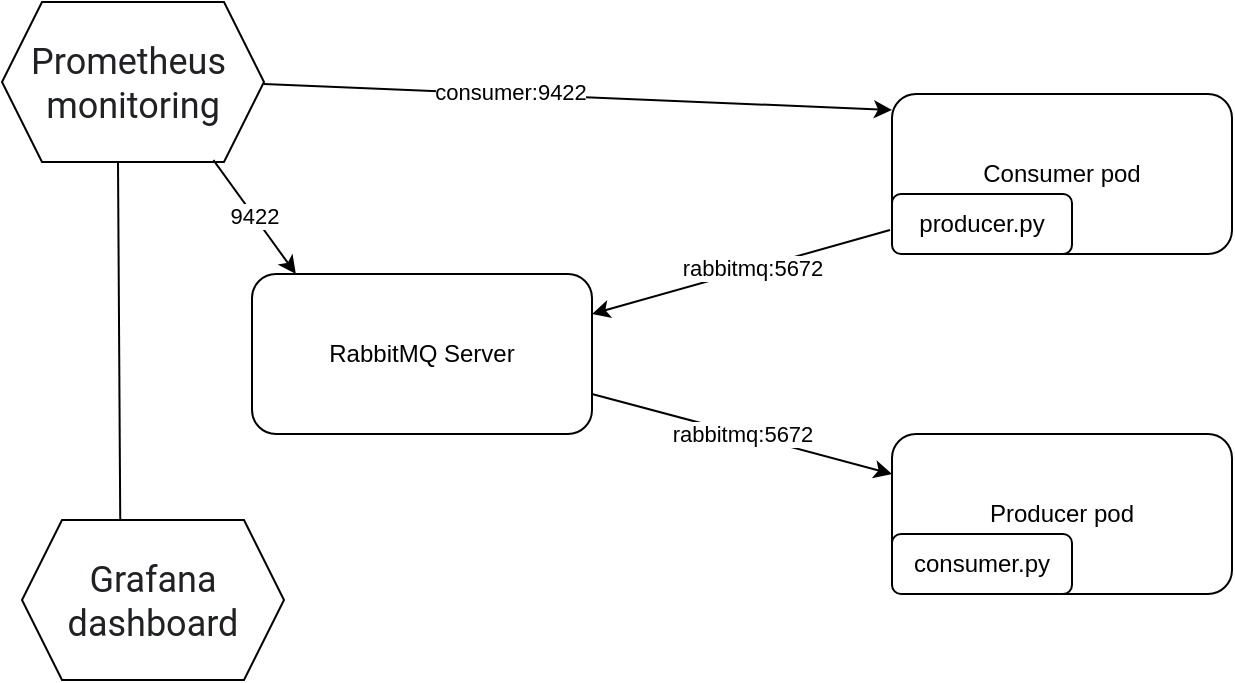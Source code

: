 <mxfile version="20.1.1" type="browser"><diagram id="CzN5PjjV4ib0dFXJ6DBb" name="Page-1"><mxGraphModel dx="782" dy="403" grid="0" gridSize="10" guides="1" tooltips="1" connect="1" arrows="1" fold="1" page="1" pageScale="1" pageWidth="850" pageHeight="1100" math="0" shadow="0"><root><mxCell id="0"/><mxCell id="1" parent="0"/><mxCell id="CDrBbQSwOkzh25LhfLdp-12" value="" style="group" parent="1" vertex="1" connectable="0"><mxGeometry x="210" y="70" width="490" height="250" as="geometry"/></mxCell><mxCell id="CDrBbQSwOkzh25LhfLdp-1" value="Consumer pod&lt;br&gt;" style="rounded=1;whiteSpace=wrap;html=1;" parent="CDrBbQSwOkzh25LhfLdp-12" vertex="1"><mxGeometry x="320" width="170" height="80" as="geometry"/></mxCell><mxCell id="CDrBbQSwOkzh25LhfLdp-2" value="Producer pod" style="rounded=1;whiteSpace=wrap;html=1;" parent="CDrBbQSwOkzh25LhfLdp-12" vertex="1"><mxGeometry x="320" y="170" width="170" height="80" as="geometry"/></mxCell><mxCell id="CDrBbQSwOkzh25LhfLdp-3" value="producer.py" style="rounded=1;whiteSpace=wrap;html=1;" parent="CDrBbQSwOkzh25LhfLdp-12" vertex="1"><mxGeometry x="320" y="50" width="90" height="30" as="geometry"/></mxCell><mxCell id="CDrBbQSwOkzh25LhfLdp-4" value="consumer.py" style="rounded=1;whiteSpace=wrap;html=1;" parent="CDrBbQSwOkzh25LhfLdp-12" vertex="1"><mxGeometry x="320" y="220" width="90" height="30" as="geometry"/></mxCell><mxCell id="CDrBbQSwOkzh25LhfLdp-5" value="RabbitMQ Server" style="rounded=1;whiteSpace=wrap;html=1;" parent="CDrBbQSwOkzh25LhfLdp-12" vertex="1"><mxGeometry y="90" width="170" height="80" as="geometry"/></mxCell><mxCell id="CDrBbQSwOkzh25LhfLdp-26" value="rabbitmq:5672" style="endArrow=classic;html=1;rounded=0;exitX=1;exitY=0.75;exitDx=0;exitDy=0;entryX=0;entryY=0.25;entryDx=0;entryDy=0;" parent="CDrBbQSwOkzh25LhfLdp-12" source="CDrBbQSwOkzh25LhfLdp-5" target="CDrBbQSwOkzh25LhfLdp-2" edge="1"><mxGeometry width="50" height="50" relative="1" as="geometry"><mxPoint x="132" y="280" as="sourcePoint"/><mxPoint x="182" y="230" as="targetPoint"/></mxGeometry></mxCell><mxCell id="CDrBbQSwOkzh25LhfLdp-27" value="" style="endArrow=classic;html=1;rounded=0;entryX=1;entryY=0.25;entryDx=0;entryDy=0;" parent="CDrBbQSwOkzh25LhfLdp-12" target="CDrBbQSwOkzh25LhfLdp-5" edge="1"><mxGeometry width="50" height="50" relative="1" as="geometry"><mxPoint x="319" y="68" as="sourcePoint"/><mxPoint x="305" y="56" as="targetPoint"/></mxGeometry></mxCell><mxCell id="CDrBbQSwOkzh25LhfLdp-28" value="rabbitmq:5672" style="edgeLabel;html=1;align=center;verticalAlign=middle;resizable=0;points=[];" parent="CDrBbQSwOkzh25LhfLdp-27" vertex="1" connectable="0"><mxGeometry x="-0.079" y="-1" relative="1" as="geometry"><mxPoint as="offset"/></mxGeometry></mxCell><mxCell id="CDrBbQSwOkzh25LhfLdp-13" value="&lt;span style=&quot;color: rgb(32, 33, 36); font-family: Roboto, &amp;quot;helvetica neue&amp;quot;, helvetica, arial, sans-serif; font-size: 18px; text-align: left; background-color: rgb(255, 255, 255);&quot;&gt;Prometheus&amp;nbsp;&lt;br&gt;monitoring&lt;br&gt;&lt;/span&gt;" style="shape=hexagon;perimeter=hexagonPerimeter2;whiteSpace=wrap;html=1;fixedSize=1;" parent="1" vertex="1"><mxGeometry x="85" y="24" width="131" height="80" as="geometry"/></mxCell><mxCell id="CDrBbQSwOkzh25LhfLdp-18" value="" style="endArrow=classic;html=1;rounded=0;" parent="1" edge="1"><mxGeometry width="50" height="50" relative="1" as="geometry"><mxPoint x="216" y="65" as="sourcePoint"/><mxPoint x="530" y="78" as="targetPoint"/></mxGeometry></mxCell><mxCell id="CDrBbQSwOkzh25LhfLdp-19" value="consumer:9422" style="edgeLabel;html=1;align=center;verticalAlign=middle;resizable=0;points=[];" parent="CDrBbQSwOkzh25LhfLdp-18" vertex="1" connectable="0"><mxGeometry x="-0.217" y="1" relative="1" as="geometry"><mxPoint as="offset"/></mxGeometry></mxCell><mxCell id="CDrBbQSwOkzh25LhfLdp-29" value="9422" style="endArrow=classic;html=1;rounded=0;exitX=0.807;exitY=0.988;exitDx=0;exitDy=0;exitPerimeter=0;entryX=0.129;entryY=0;entryDx=0;entryDy=0;entryPerimeter=0;" parent="1" source="CDrBbQSwOkzh25LhfLdp-13" target="CDrBbQSwOkzh25LhfLdp-5" edge="1"><mxGeometry width="50" height="50" relative="1" as="geometry"><mxPoint x="294" y="214" as="sourcePoint"/><mxPoint x="344" y="164" as="targetPoint"/></mxGeometry></mxCell><mxCell id="CDrBbQSwOkzh25LhfLdp-30" value="&lt;span style=&quot;color: rgb(32, 33, 36); font-family: Roboto, &amp;quot;helvetica neue&amp;quot;, helvetica, arial, sans-serif; font-size: 18px; text-align: left; background-color: rgb(255, 255, 255);&quot;&gt;Grafana dashboard&lt;br&gt;&lt;/span&gt;" style="shape=hexagon;perimeter=hexagonPerimeter2;whiteSpace=wrap;html=1;fixedSize=1;" parent="1" vertex="1"><mxGeometry x="95" y="283" width="131" height="80" as="geometry"/></mxCell><mxCell id="CDrBbQSwOkzh25LhfLdp-36" value="" style="endArrow=none;html=1;rounded=0;exitX=0.375;exitY=0;exitDx=0;exitDy=0;" parent="1" source="CDrBbQSwOkzh25LhfLdp-30" edge="1"><mxGeometry width="50" height="50" relative="1" as="geometry"><mxPoint x="139" y="278" as="sourcePoint"/><mxPoint x="143" y="104" as="targetPoint"/></mxGeometry></mxCell></root></mxGraphModel></diagram></mxfile>